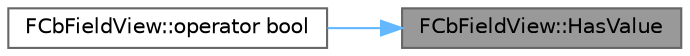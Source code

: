 digraph "FCbFieldView::HasValue"
{
 // INTERACTIVE_SVG=YES
 // LATEX_PDF_SIZE
  bgcolor="transparent";
  edge [fontname=Helvetica,fontsize=10,labelfontname=Helvetica,labelfontsize=10];
  node [fontname=Helvetica,fontsize=10,shape=box,height=0.2,width=0.4];
  rankdir="RL";
  Node1 [id="Node000001",label="FCbFieldView::HasValue",height=0.2,width=0.4,color="gray40", fillcolor="grey60", style="filled", fontcolor="black",tooltip="Whether the field has a value."];
  Node1 -> Node2 [id="edge1_Node000001_Node000002",dir="back",color="steelblue1",style="solid",tooltip=" "];
  Node2 [id="Node000002",label="FCbFieldView::operator bool",height=0.2,width=0.4,color="grey40", fillcolor="white", style="filled",URL="$dc/deb/classFCbFieldView.html#a1f3f7fd8a61f046892bec53e295dfb5f",tooltip="Whether the field has a value."];
}
